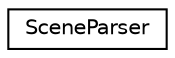 digraph "Graphical Class Hierarchy"
{
  edge [fontname="Helvetica",fontsize="10",labelfontname="Helvetica",labelfontsize="10"];
  node [fontname="Helvetica",fontsize="10",shape=record];
  rankdir="LR";
  Node0 [label="SceneParser",height=0.2,width=0.4,color="black", fillcolor="white", style="filled",URL="$class_scene_parser.html"];
}
